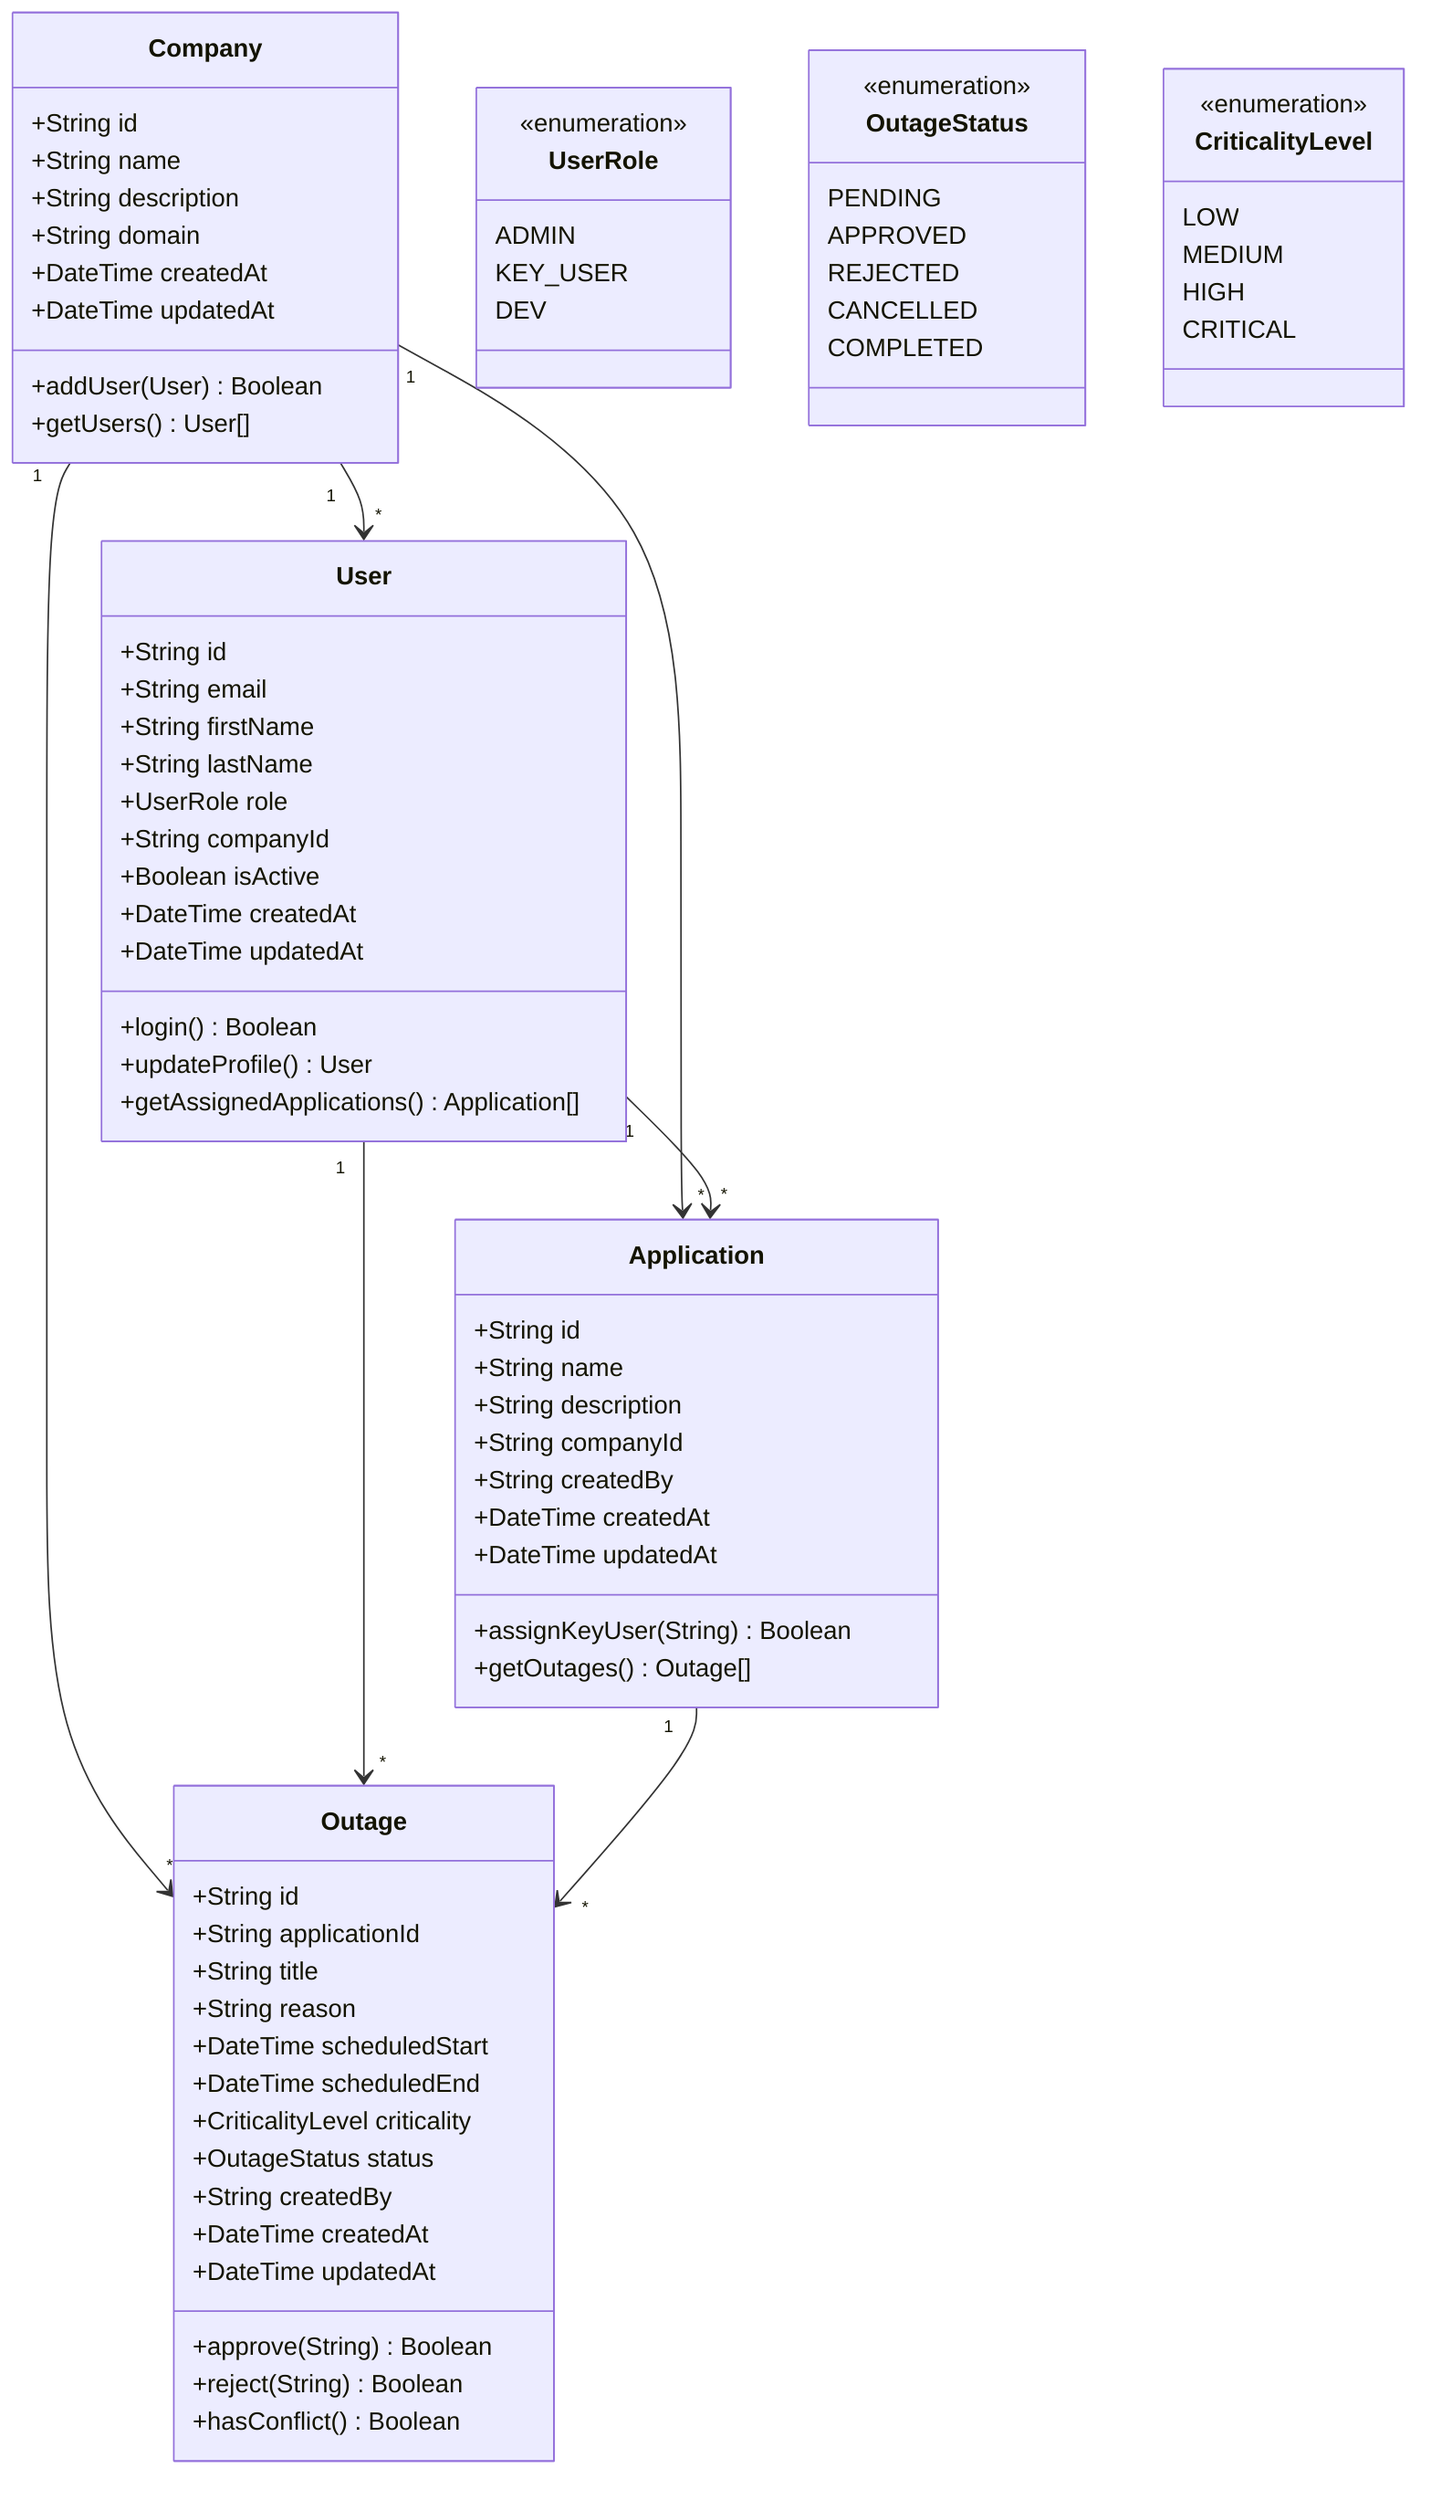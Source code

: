 classDiagram
    %% Core Domain Classes
    class User {
        +String id
        +String email
        +String firstName
        +String lastName
        +UserRole role
        +String companyId
        +Boolean isActive
        +DateTime createdAt
        +DateTime updatedAt
        
        +login() Boolean
        +updateProfile() User
        +getAssignedApplications() Application[]
    }
    
    class Company {
        +String id
        +String name
        +String description
        +String domain
        +DateTime createdAt
        +DateTime updatedAt
        
        +addUser(User) Boolean
        +getUsers() User[]
    }
    
    class Application {
        +String id
        +String name
        +String description
        +String companyId
        +String createdBy
        +DateTime createdAt
        +DateTime updatedAt
        
        +assignKeyUser(String) Boolean
        +getOutages() Outage[]
    }
    
    class Outage {
        +String id
        +String applicationId
        +String title
        +String reason
        +DateTime scheduledStart
        +DateTime scheduledEnd
        +CriticalityLevel criticality
        +OutageStatus status
        +String createdBy
        +DateTime createdAt
        +DateTime updatedAt
        
        +approve(String) Boolean
        +reject(String) Boolean
        +hasConflict() Boolean
    }
    
    %% Enumerations
    class UserRole {
        <<enumeration>>
        ADMIN
        KEY_USER  
        DEV
    }
    
    class OutageStatus {
        <<enumeration>>
        PENDING
        APPROVED
        REJECTED
        CANCELLED
        COMPLETED
    }
    
    class CriticalityLevel {
        <<enumeration>>
        LOW
        MEDIUM
        HIGH
        CRITICAL
    }
    
    %% Relationships
    Company "1" --> "*" User
    Company "1" --> "*" Application  
    Company "1" --> "*" Outage
    User "1" --> "*" Application
    User "1" --> "*" Outage
    Application "1" --> "*" Outage